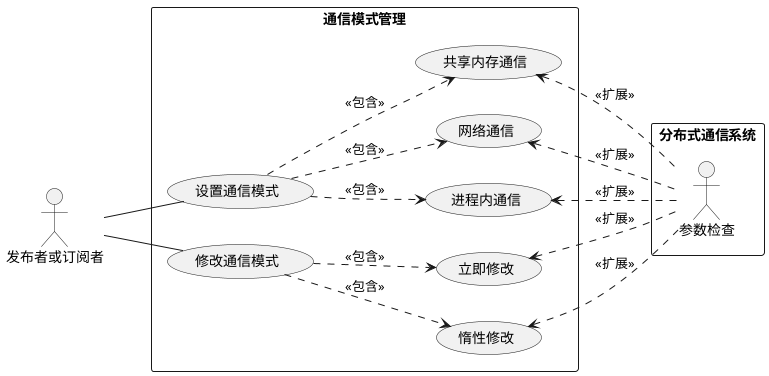 @startuml
left to right direction
skinparam packageStyle rectangle
actor 发布者或订阅者
rectangle 通信模式管理 {
发布者或订阅者 -- (设置通信模式)
(设置通信模式) .-> (共享内存通信) : <<包含>>
(设置通信模式) .-> (网络通信) : <<包含>>
(设置通信模式) .-> (进程内通信) : <<包含>>
发布者或订阅者 -- (修改通信模式)
修改通信模式 .-> (立即修改) : <<包含>>
修改通信模式 .-> (惰性修改) : <<包含>>
}
rectangle 分布式通信系统{
    (共享内存通信) <-. 参数检查 : <<扩展>>
    (网络通信) <-. 参数检查 : <<扩展>>
    (进程内通信) <-. 参数检查 : <<扩展>>
    (立即修改) <-. 参数检查 : <<扩展>>
    (惰性修改) <-. 参数检查 : <<扩展>>

}
@enduml
